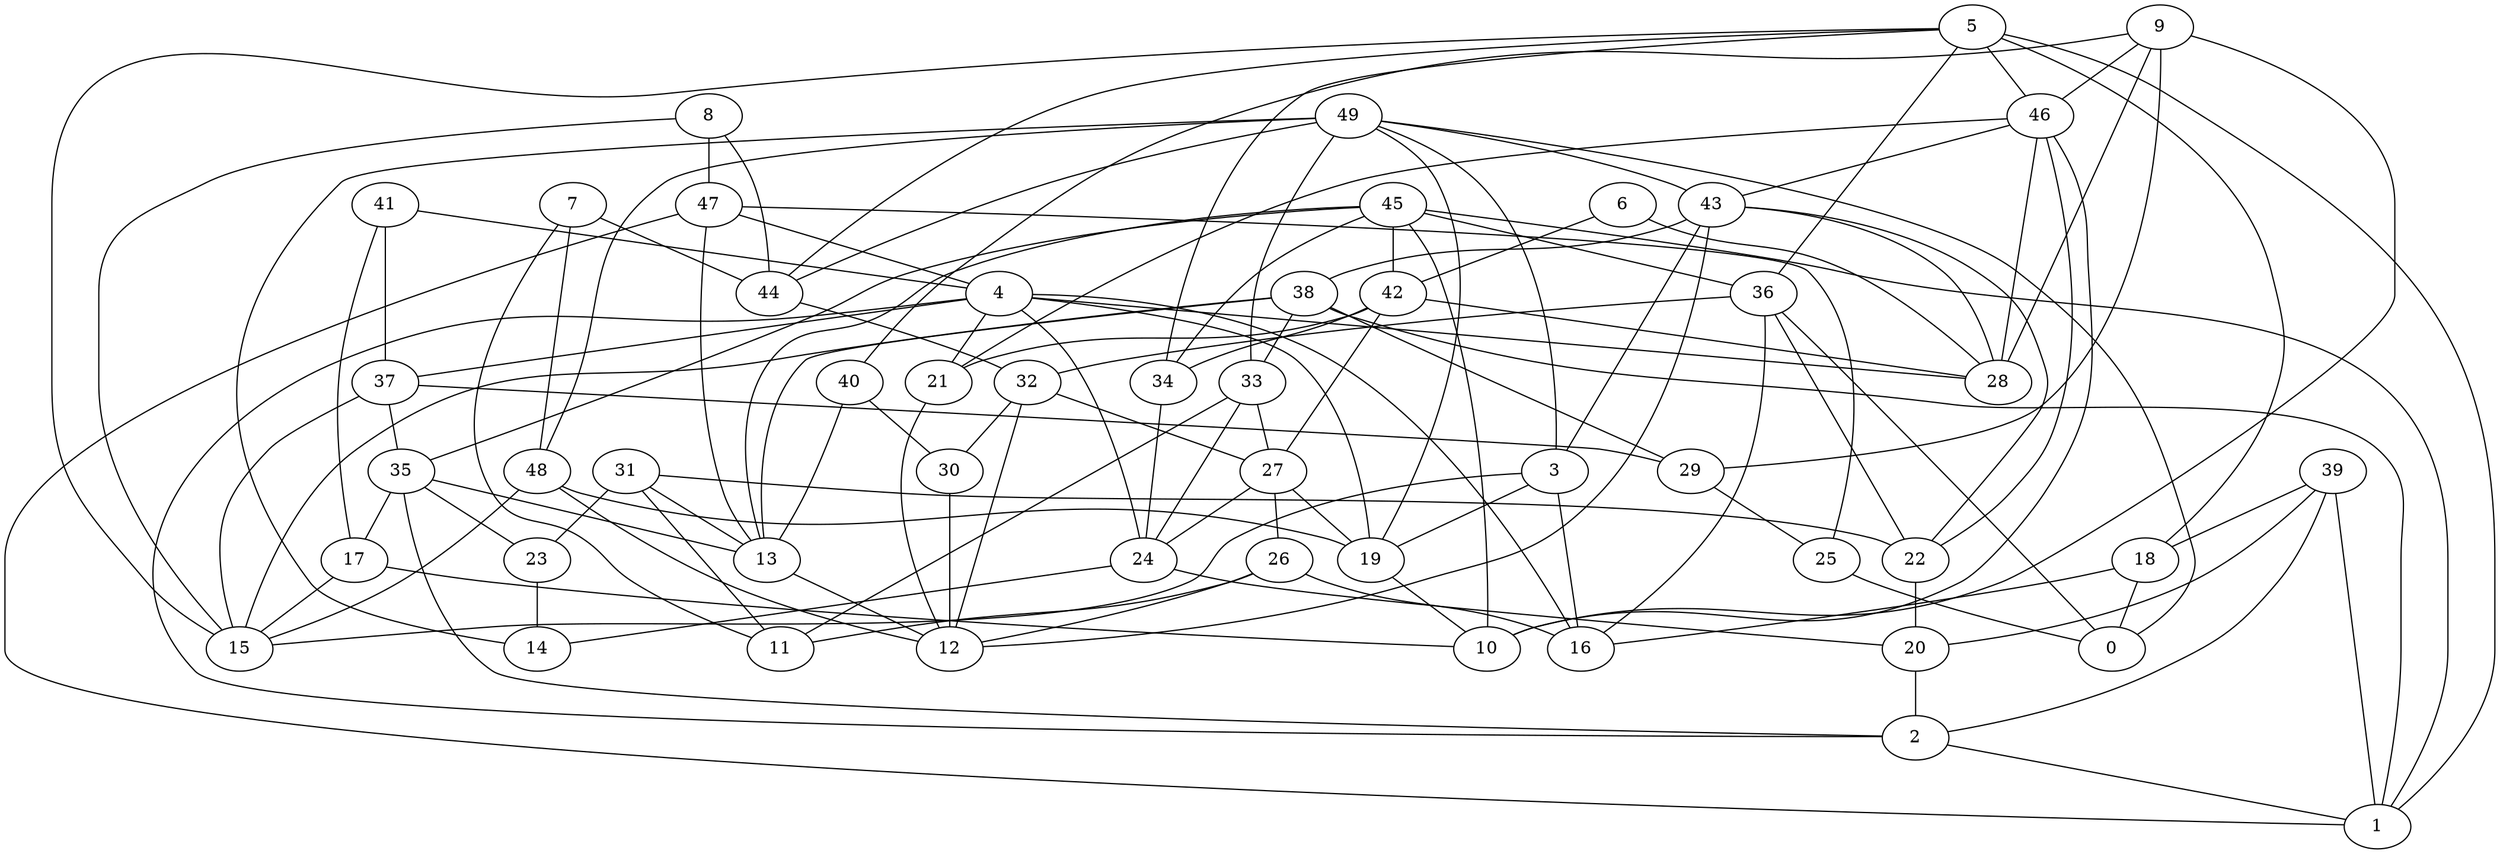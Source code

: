 digraph GG_graph {

subgraph G_graph {
edge [color = black]
"42" -> "21" [dir = none]
"42" -> "34" [dir = none]
"42" -> "28" [dir = none]
"42" -> "27" [dir = none]
"49" -> "43" [dir = none]
"49" -> "19" [dir = none]
"49" -> "14" [dir = none]
"49" -> "33" [dir = none]
"49" -> "44" [dir = none]
"23" -> "14" [dir = none]
"21" -> "12" [dir = none]
"46" -> "43" [dir = none]
"46" -> "28" [dir = none]
"46" -> "21" [dir = none]
"9" -> "40" [dir = none]
"9" -> "29" [dir = none]
"9" -> "10" [dir = none]
"9" -> "46" [dir = none]
"9" -> "28" [dir = none]
"38" -> "33" [dir = none]
"38" -> "29" [dir = none]
"38" -> "15" [dir = none]
"38" -> "1" [dir = none]
"29" -> "25" [dir = none]
"19" -> "10" [dir = none]
"41" -> "4" [dir = none]
"41" -> "17" [dir = none]
"41" -> "37" [dir = none]
"37" -> "35" [dir = none]
"32" -> "12" [dir = none]
"32" -> "30" [dir = none]
"32" -> "27" [dir = none]
"26" -> "12" [dir = none]
"26" -> "11" [dir = none]
"34" -> "24" [dir = none]
"39" -> "20" [dir = none]
"39" -> "18" [dir = none]
"39" -> "1" [dir = none]
"18" -> "16" [dir = none]
"48" -> "19" [dir = none]
"48" -> "15" [dir = none]
"24" -> "14" [dir = none]
"22" -> "20" [dir = none]
"36" -> "22" [dir = none]
"36" -> "0" [dir = none]
"36" -> "32" [dir = none]
"31" -> "13" [dir = none]
"31" -> "22" [dir = none]
"4" -> "16" [dir = none]
"4" -> "37" [dir = none]
"4" -> "24" [dir = none]
"4" -> "28" [dir = none]
"4" -> "19" [dir = none]
"4" -> "2" [dir = none]
"47" -> "25" [dir = none]
"47" -> "1" [dir = none]
"47" -> "4" [dir = none]
"44" -> "32" [dir = none]
"13" -> "12" [dir = none]
"40" -> "30" [dir = none]
"17" -> "15" [dir = none]
"7" -> "11" [dir = none]
"7" -> "48" [dir = none]
"6" -> "28" [dir = none]
"6" -> "42" [dir = none]
"45" -> "13" [dir = none]
"45" -> "1" [dir = none]
"45" -> "10" [dir = none]
"45" -> "42" [dir = none]
"45" -> "36" [dir = none]
"45" -> "35" [dir = none]
"45" -> "34" [dir = none]
"3" -> "15" [dir = none]
"3" -> "16" [dir = none]
"30" -> "12" [dir = none]
"2" -> "1" [dir = none]
"25" -> "0" [dir = none]
"8" -> "47" [dir = none]
"8" -> "15" [dir = none]
"33" -> "11" [dir = none]
"33" -> "24" [dir = none]
"33" -> "27" [dir = none]
"35" -> "17" [dir = none]
"35" -> "2" [dir = none]
"35" -> "23" [dir = none]
"27" -> "26" [dir = none]
"27" -> "24" [dir = none]
"5" -> "15" [dir = none]
"5" -> "36" [dir = none]
"5" -> "44" [dir = none]
"5" -> "46" [dir = none]
"5" -> "1" [dir = none]
"5" -> "18" [dir = none]
"43" -> "28" [dir = none]
"43" -> "38" [dir = none]
"43" -> "12" [dir = none]
"43" -> "22" [dir = none]
"43" -> "3" [dir = none]
"20" -> "2" [dir = none]
"18" -> "0" [dir = none]
"49" -> "48" [dir = none]
"31" -> "11" [dir = none]
"37" -> "15" [dir = none]
"39" -> "2" [dir = none]
"26" -> "16" [dir = none]
"36" -> "16" [dir = none]
"7" -> "44" [dir = none]
"49" -> "0" [dir = none]
"48" -> "12" [dir = none]
"46" -> "10" [dir = none]
"49" -> "3" [dir = none]
"24" -> "20" [dir = none]
"3" -> "19" [dir = none]
"27" -> "19" [dir = none]
"38" -> "13" [dir = none]
"35" -> "13" [dir = none]
"17" -> "10" [dir = none]
"40" -> "13" [dir = none]
"4" -> "21" [dir = none]
"47" -> "13" [dir = none]
"5" -> "34" [dir = none]
"31" -> "23" [dir = none]
"8" -> "44" [dir = none]
"46" -> "22" [dir = none]
"37" -> "29" [dir = none]
}

}
